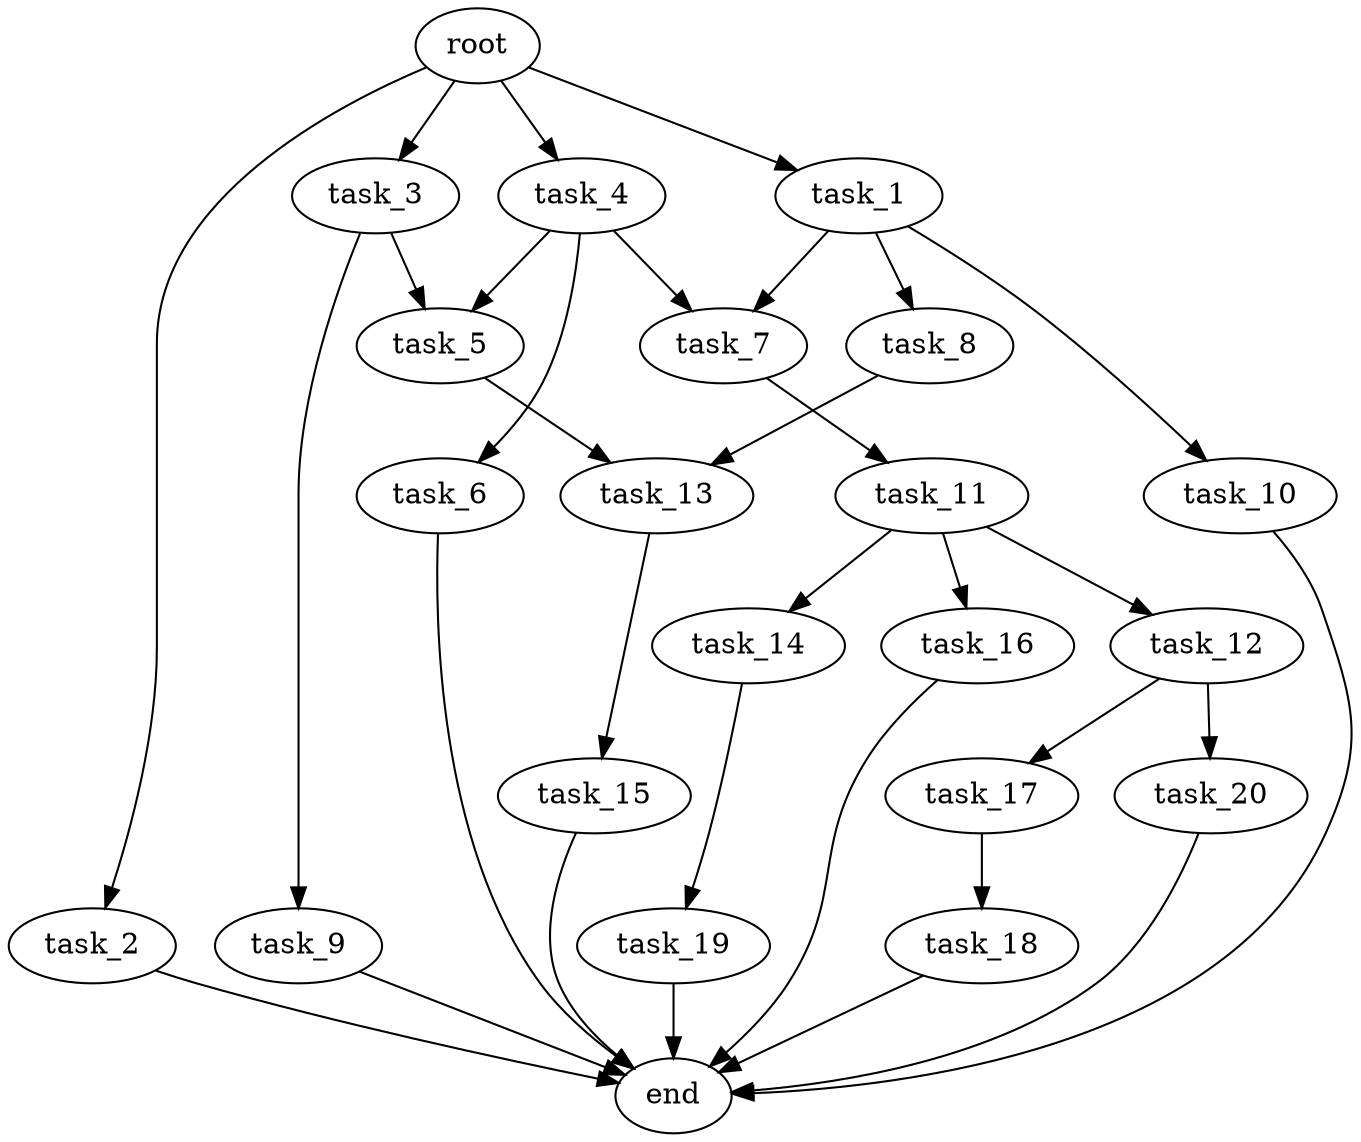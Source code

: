 digraph G {
  root [size="0.000000e+00"];
  task_1 [size="5.521241e+09"];
  task_2 [size="7.755363e+09"];
  task_3 [size="3.807237e+09"];
  task_4 [size="5.336968e+09"];
  task_5 [size="3.593236e+09"];
  task_6 [size="2.616355e+09"];
  task_7 [size="5.128653e+09"];
  task_8 [size="4.973276e+09"];
  task_9 [size="9.869837e+08"];
  task_10 [size="9.813203e+09"];
  task_11 [size="4.695435e+09"];
  task_12 [size="8.397472e+09"];
  task_13 [size="9.143391e+09"];
  task_14 [size="3.707679e+09"];
  task_15 [size="4.139888e+09"];
  task_16 [size="5.625685e+09"];
  task_17 [size="2.213520e+09"];
  task_18 [size="1.460081e+09"];
  task_19 [size="2.608480e+09"];
  task_20 [size="9.347648e+09"];
  end [size="0.000000e+00"];

  root -> task_1 [size="1.000000e-12"];
  root -> task_2 [size="1.000000e-12"];
  root -> task_3 [size="1.000000e-12"];
  root -> task_4 [size="1.000000e-12"];
  task_1 -> task_7 [size="2.564326e+08"];
  task_1 -> task_8 [size="4.973276e+08"];
  task_1 -> task_10 [size="9.813203e+08"];
  task_2 -> end [size="1.000000e-12"];
  task_3 -> task_5 [size="1.796618e+08"];
  task_3 -> task_9 [size="9.869837e+07"];
  task_4 -> task_5 [size="1.796618e+08"];
  task_4 -> task_6 [size="2.616355e+08"];
  task_4 -> task_7 [size="2.564326e+08"];
  task_5 -> task_13 [size="4.571695e+08"];
  task_6 -> end [size="1.000000e-12"];
  task_7 -> task_11 [size="4.695435e+08"];
  task_8 -> task_13 [size="4.571695e+08"];
  task_9 -> end [size="1.000000e-12"];
  task_10 -> end [size="1.000000e-12"];
  task_11 -> task_12 [size="8.397472e+08"];
  task_11 -> task_14 [size="3.707679e+08"];
  task_11 -> task_16 [size="5.625685e+08"];
  task_12 -> task_17 [size="2.213520e+08"];
  task_12 -> task_20 [size="9.347648e+08"];
  task_13 -> task_15 [size="4.139888e+08"];
  task_14 -> task_19 [size="2.608480e+08"];
  task_15 -> end [size="1.000000e-12"];
  task_16 -> end [size="1.000000e-12"];
  task_17 -> task_18 [size="1.460081e+08"];
  task_18 -> end [size="1.000000e-12"];
  task_19 -> end [size="1.000000e-12"];
  task_20 -> end [size="1.000000e-12"];
}
